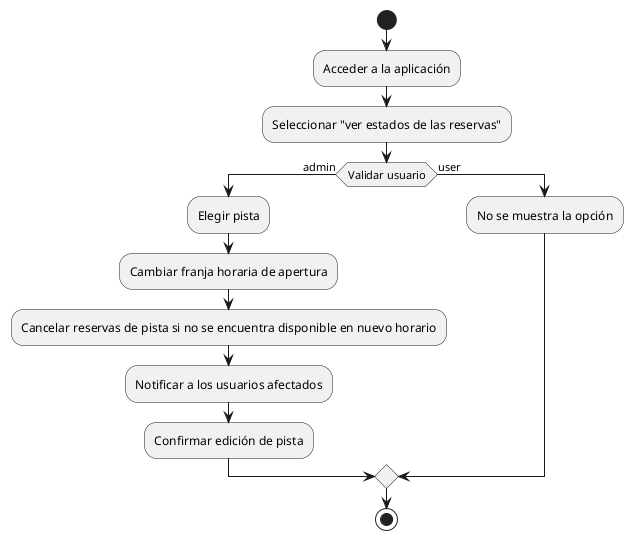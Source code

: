 @startuml
start
:Acceder a la aplicación;
:Seleccionar "ver estados de las reservas";
if (Validar usuario) then (admin)
  :Elegir pista;
  :Cambiar franja horaria de apertura;
  :Cancelar reservas de pista si no se encuentra disponible en nuevo horario;
  :Notificar a los usuarios afectados;
  :Confirmar edición de pista;
else (user)
  :No se muestra la opción;
endif

stop
@enduml
